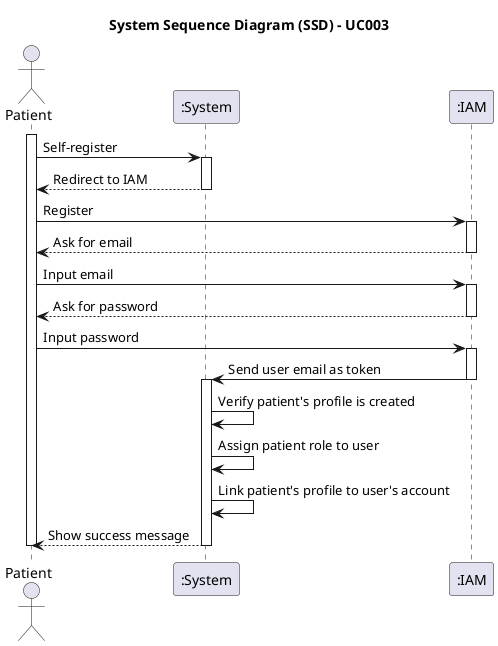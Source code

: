 @startuml uc003-system-sequence-diagram

title System Sequence Diagram (SSD) - UC003
actor Patient as Patient
participant ":System" as System
participant ":IAM" as IAM

activate Patient

    Patient -> System: Self-register

    activate System

        System --> Patient: Redirect to IAM

    deactivate System

    Patient -> IAM: Register

    activate IAM

        IAM --> Patient: Ask for email

    deactivate IAM

    Patient -> IAM: Input email

    activate IAM

        IAM --> Patient: Ask for password

    deactivate IAM

    Patient -> IAM: Input password

    activate IAM

        IAM -> System: Send user email as token

    deactivate IAM

    activate System

        System -> System: Verify patient's profile is created

        System -> System: Assign patient role to user

        System -> System: Link patient's profile to user's account

        System --> Patient: Show success message

    deactivate System

deactivate Patient

@enduml